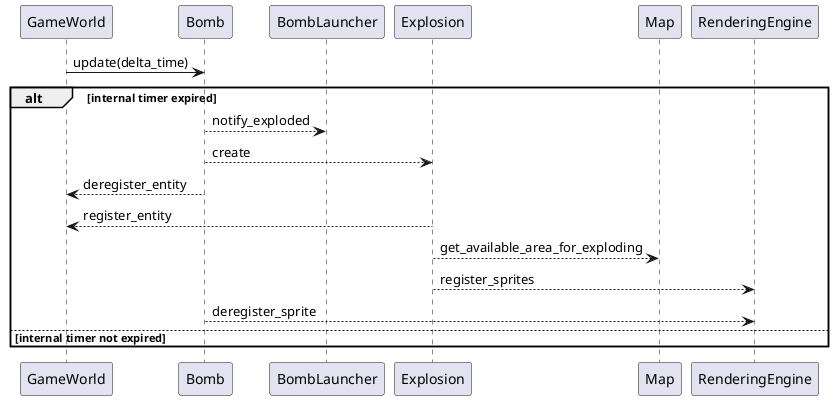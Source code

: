 @startuml
GameWorld -> Bomb : update(delta_time)

alt internal timer expired
Bomb --> BombLauncher : notify_exploded
Bomb --> Explosion : create
GameWorld <-- Bomb : deregister_entity

Explosion --> GameWorld : register_entity
Explosion --> Map : get_available_area_for_exploding
Explosion --> RenderingEngine : register_sprites

Bomb --> RenderingEngine : deregister_sprite

else internal timer not expired
end

@enduml